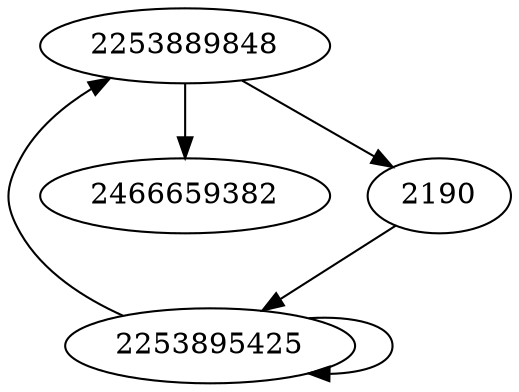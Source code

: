 digraph  {
2466659382;
2253895425;
2253889848;
2190;
2253895425 -> 2253889848;
2253895425 -> 2253895425;
2253889848 -> 2466659382;
2253889848 -> 2190;
2190 -> 2253895425;
}
